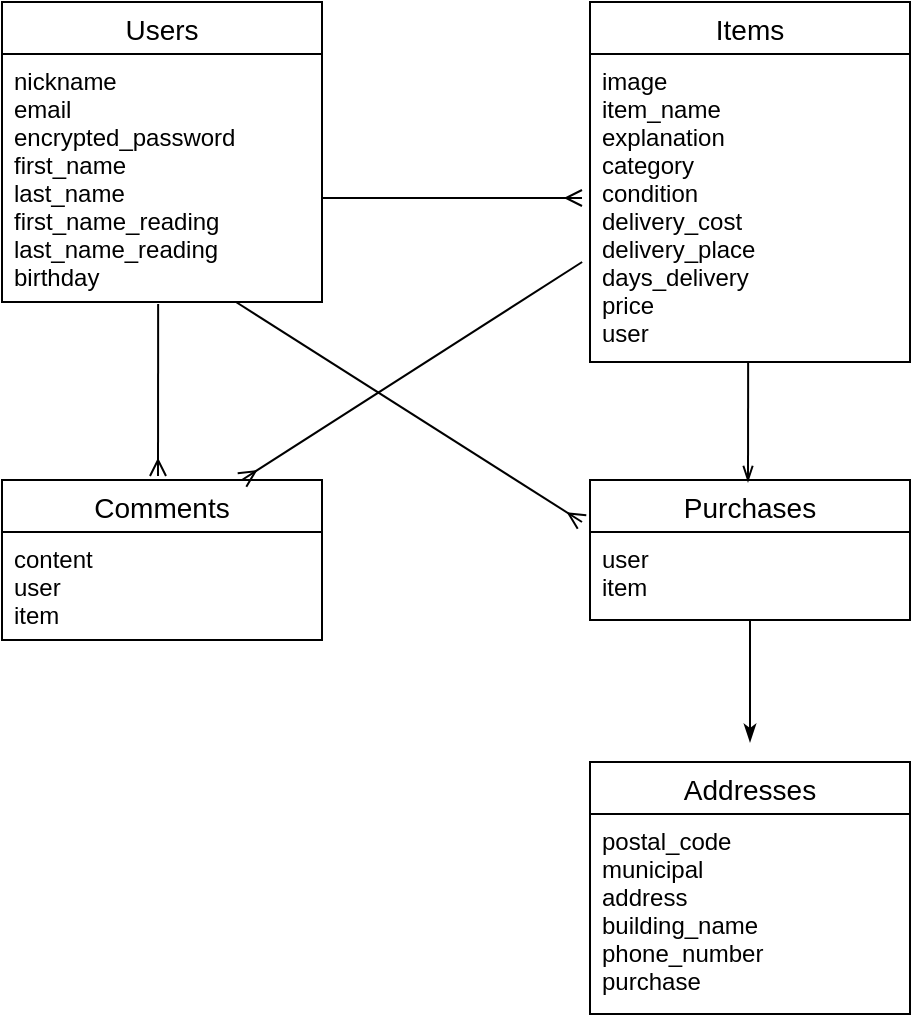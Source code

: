 <mxfile>
    <diagram id="nU_o-eSSppRPDw3q9ce3" name="ページ1">
        <mxGraphModel dx="551" dy="520" grid="1" gridSize="10" guides="1" tooltips="1" connect="1" arrows="1" fold="1" page="1" pageScale="1" pageWidth="827" pageHeight="1169" math="0" shadow="0">
            <root>
                <mxCell id="0"/>
                <mxCell id="1" parent="0"/>
                <mxCell id="24" value="Users" style="swimlane;fontStyle=0;childLayout=stackLayout;horizontal=1;startSize=26;horizontalStack=0;resizeParent=1;resizeParentMax=0;resizeLast=0;collapsible=1;marginBottom=0;align=center;fontSize=14;rounded=0;sketch=0;" vertex="1" parent="1">
                    <mxGeometry x="40" y="20" width="160" height="150" as="geometry"/>
                </mxCell>
                <mxCell id="25" value="nickname&#10;email&#10;encrypted_password&#10;first_name&#10;last_name&#10;first_name_reading&#10;last_name_reading&#10;birthday" style="text;strokeColor=none;fillColor=none;spacingLeft=4;spacingRight=4;overflow=hidden;rotatable=0;points=[[0,0.5],[1,0.5]];portConstraint=eastwest;fontSize=12;" vertex="1" parent="24">
                    <mxGeometry y="26" width="160" height="124" as="geometry"/>
                </mxCell>
                <mxCell id="37" value="Items" style="swimlane;fontStyle=0;childLayout=stackLayout;horizontal=1;startSize=26;horizontalStack=0;resizeParent=1;resizeParentMax=0;resizeLast=0;collapsible=1;marginBottom=0;align=center;fontSize=14;rounded=0;sketch=0;" vertex="1" parent="1">
                    <mxGeometry x="334" y="20" width="160" height="180" as="geometry"/>
                </mxCell>
                <mxCell id="38" value="image&#10;item_name&#10;explanation&#10;category&#10;condition&#10;delivery_cost&#10;delivery_place&#10;days_delivery&#10;price&#10;user&#10;" style="text;strokeColor=none;fillColor=none;spacingLeft=4;spacingRight=4;overflow=hidden;rotatable=0;points=[[0,0.5],[1,0.5]];portConstraint=eastwest;fontSize=12;" vertex="1" parent="37">
                    <mxGeometry y="26" width="160" height="154" as="geometry"/>
                </mxCell>
                <mxCell id="39" value="Purchases" style="swimlane;fontStyle=0;childLayout=stackLayout;horizontal=1;startSize=26;horizontalStack=0;resizeParent=1;resizeParentMax=0;resizeLast=0;collapsible=1;marginBottom=0;align=center;fontSize=14;rounded=0;sketch=0;" vertex="1" parent="1">
                    <mxGeometry x="334" y="259" width="160" height="70" as="geometry"/>
                </mxCell>
                <mxCell id="40" value="user&#10;item" style="text;strokeColor=none;fillColor=none;spacingLeft=4;spacingRight=4;overflow=hidden;rotatable=0;points=[[0,0.5],[1,0.5]];portConstraint=eastwest;fontSize=12;" vertex="1" parent="39">
                    <mxGeometry y="26" width="160" height="44" as="geometry"/>
                </mxCell>
                <mxCell id="41" value="Addresses" style="swimlane;fontStyle=0;childLayout=stackLayout;horizontal=1;startSize=26;horizontalStack=0;resizeParent=1;resizeParentMax=0;resizeLast=0;collapsible=1;marginBottom=0;align=center;fontSize=14;rounded=0;sketch=0;" vertex="1" parent="1">
                    <mxGeometry x="334" y="400" width="160" height="126" as="geometry"/>
                </mxCell>
                <mxCell id="45" value="postal_code&#10;municipal&#10;address&#10;building_name&#10;phone_number&#10;purchase&#10;&#10;" style="text;strokeColor=none;fillColor=none;spacingLeft=4;spacingRight=4;overflow=hidden;rotatable=0;points=[[0,0.5],[1,0.5]];portConstraint=eastwest;fontSize=12;" vertex="1" parent="41">
                    <mxGeometry y="26" width="160" height="100" as="geometry"/>
                </mxCell>
                <mxCell id="46" value="Comments" style="swimlane;fontStyle=0;childLayout=stackLayout;horizontal=1;startSize=26;horizontalStack=0;resizeParent=1;resizeParentMax=0;resizeLast=0;collapsible=1;marginBottom=0;align=center;fontSize=14;rounded=0;sketch=0;" vertex="1" parent="1">
                    <mxGeometry x="40" y="259" width="160" height="80" as="geometry"/>
                </mxCell>
                <mxCell id="47" value="content&#10;user&#10;item" style="text;strokeColor=none;fillColor=none;spacingLeft=4;spacingRight=4;overflow=hidden;rotatable=0;points=[[0,0.5],[1,0.5]];portConstraint=eastwest;fontSize=12;" vertex="1" parent="46">
                    <mxGeometry y="26" width="160" height="54" as="geometry"/>
                </mxCell>
                <mxCell id="52" value="" style="endArrow=ERmany;html=1;exitX=0.488;exitY=1.008;exitDx=0;exitDy=0;exitPerimeter=0;endFill=0;" edge="1" parent="1">
                    <mxGeometry width="50" height="50" relative="1" as="geometry">
                        <mxPoint x="118.08" y="170.992" as="sourcePoint"/>
                        <mxPoint x="118" y="257" as="targetPoint"/>
                    </mxGeometry>
                </mxCell>
                <mxCell id="54" value="" style="endArrow=ERmany;html=1;exitX=1;exitY=0.581;exitDx=0;exitDy=0;endFill=0;exitPerimeter=0;" edge="1" parent="1" source="25">
                    <mxGeometry width="50" height="50" relative="1" as="geometry">
                        <mxPoint x="128.08" y="180.992" as="sourcePoint"/>
                        <mxPoint x="330" y="118" as="targetPoint"/>
                    </mxGeometry>
                </mxCell>
                <mxCell id="55" value="" style="endArrow=ERmany;html=1;exitX=0.488;exitY=1.008;exitDx=0;exitDy=0;exitPerimeter=0;endFill=0;entryX=0.75;entryY=0;entryDx=0;entryDy=0;" edge="1" parent="1" target="46">
                    <mxGeometry width="50" height="50" relative="1" as="geometry">
                        <mxPoint x="330.08" y="150.002" as="sourcePoint"/>
                        <mxPoint x="330" y="236.01" as="targetPoint"/>
                    </mxGeometry>
                </mxCell>
                <mxCell id="56" value="" style="endArrow=ERmany;html=1;endFill=0;" edge="1" parent="1">
                    <mxGeometry width="50" height="50" relative="1" as="geometry">
                        <mxPoint x="157" y="170" as="sourcePoint"/>
                        <mxPoint x="330" y="280" as="targetPoint"/>
                    </mxGeometry>
                </mxCell>
                <mxCell id="57" value="" style="endArrow=openThin;html=1;exitX=0.488;exitY=1.008;exitDx=0;exitDy=0;exitPerimeter=0;endFill=0;" edge="1" parent="1">
                    <mxGeometry width="50" height="50" relative="1" as="geometry">
                        <mxPoint x="413.08" y="200.002" as="sourcePoint"/>
                        <mxPoint x="413" y="260" as="targetPoint"/>
                    </mxGeometry>
                </mxCell>
                <mxCell id="58" value="" style="endArrow=classicThin;html=1;endFill=1;" edge="1" parent="1">
                    <mxGeometry width="50" height="50" relative="1" as="geometry">
                        <mxPoint x="414" y="329" as="sourcePoint"/>
                        <mxPoint x="414" y="390" as="targetPoint"/>
                    </mxGeometry>
                </mxCell>
            </root>
        </mxGraphModel>
    </diagram>
</mxfile>
